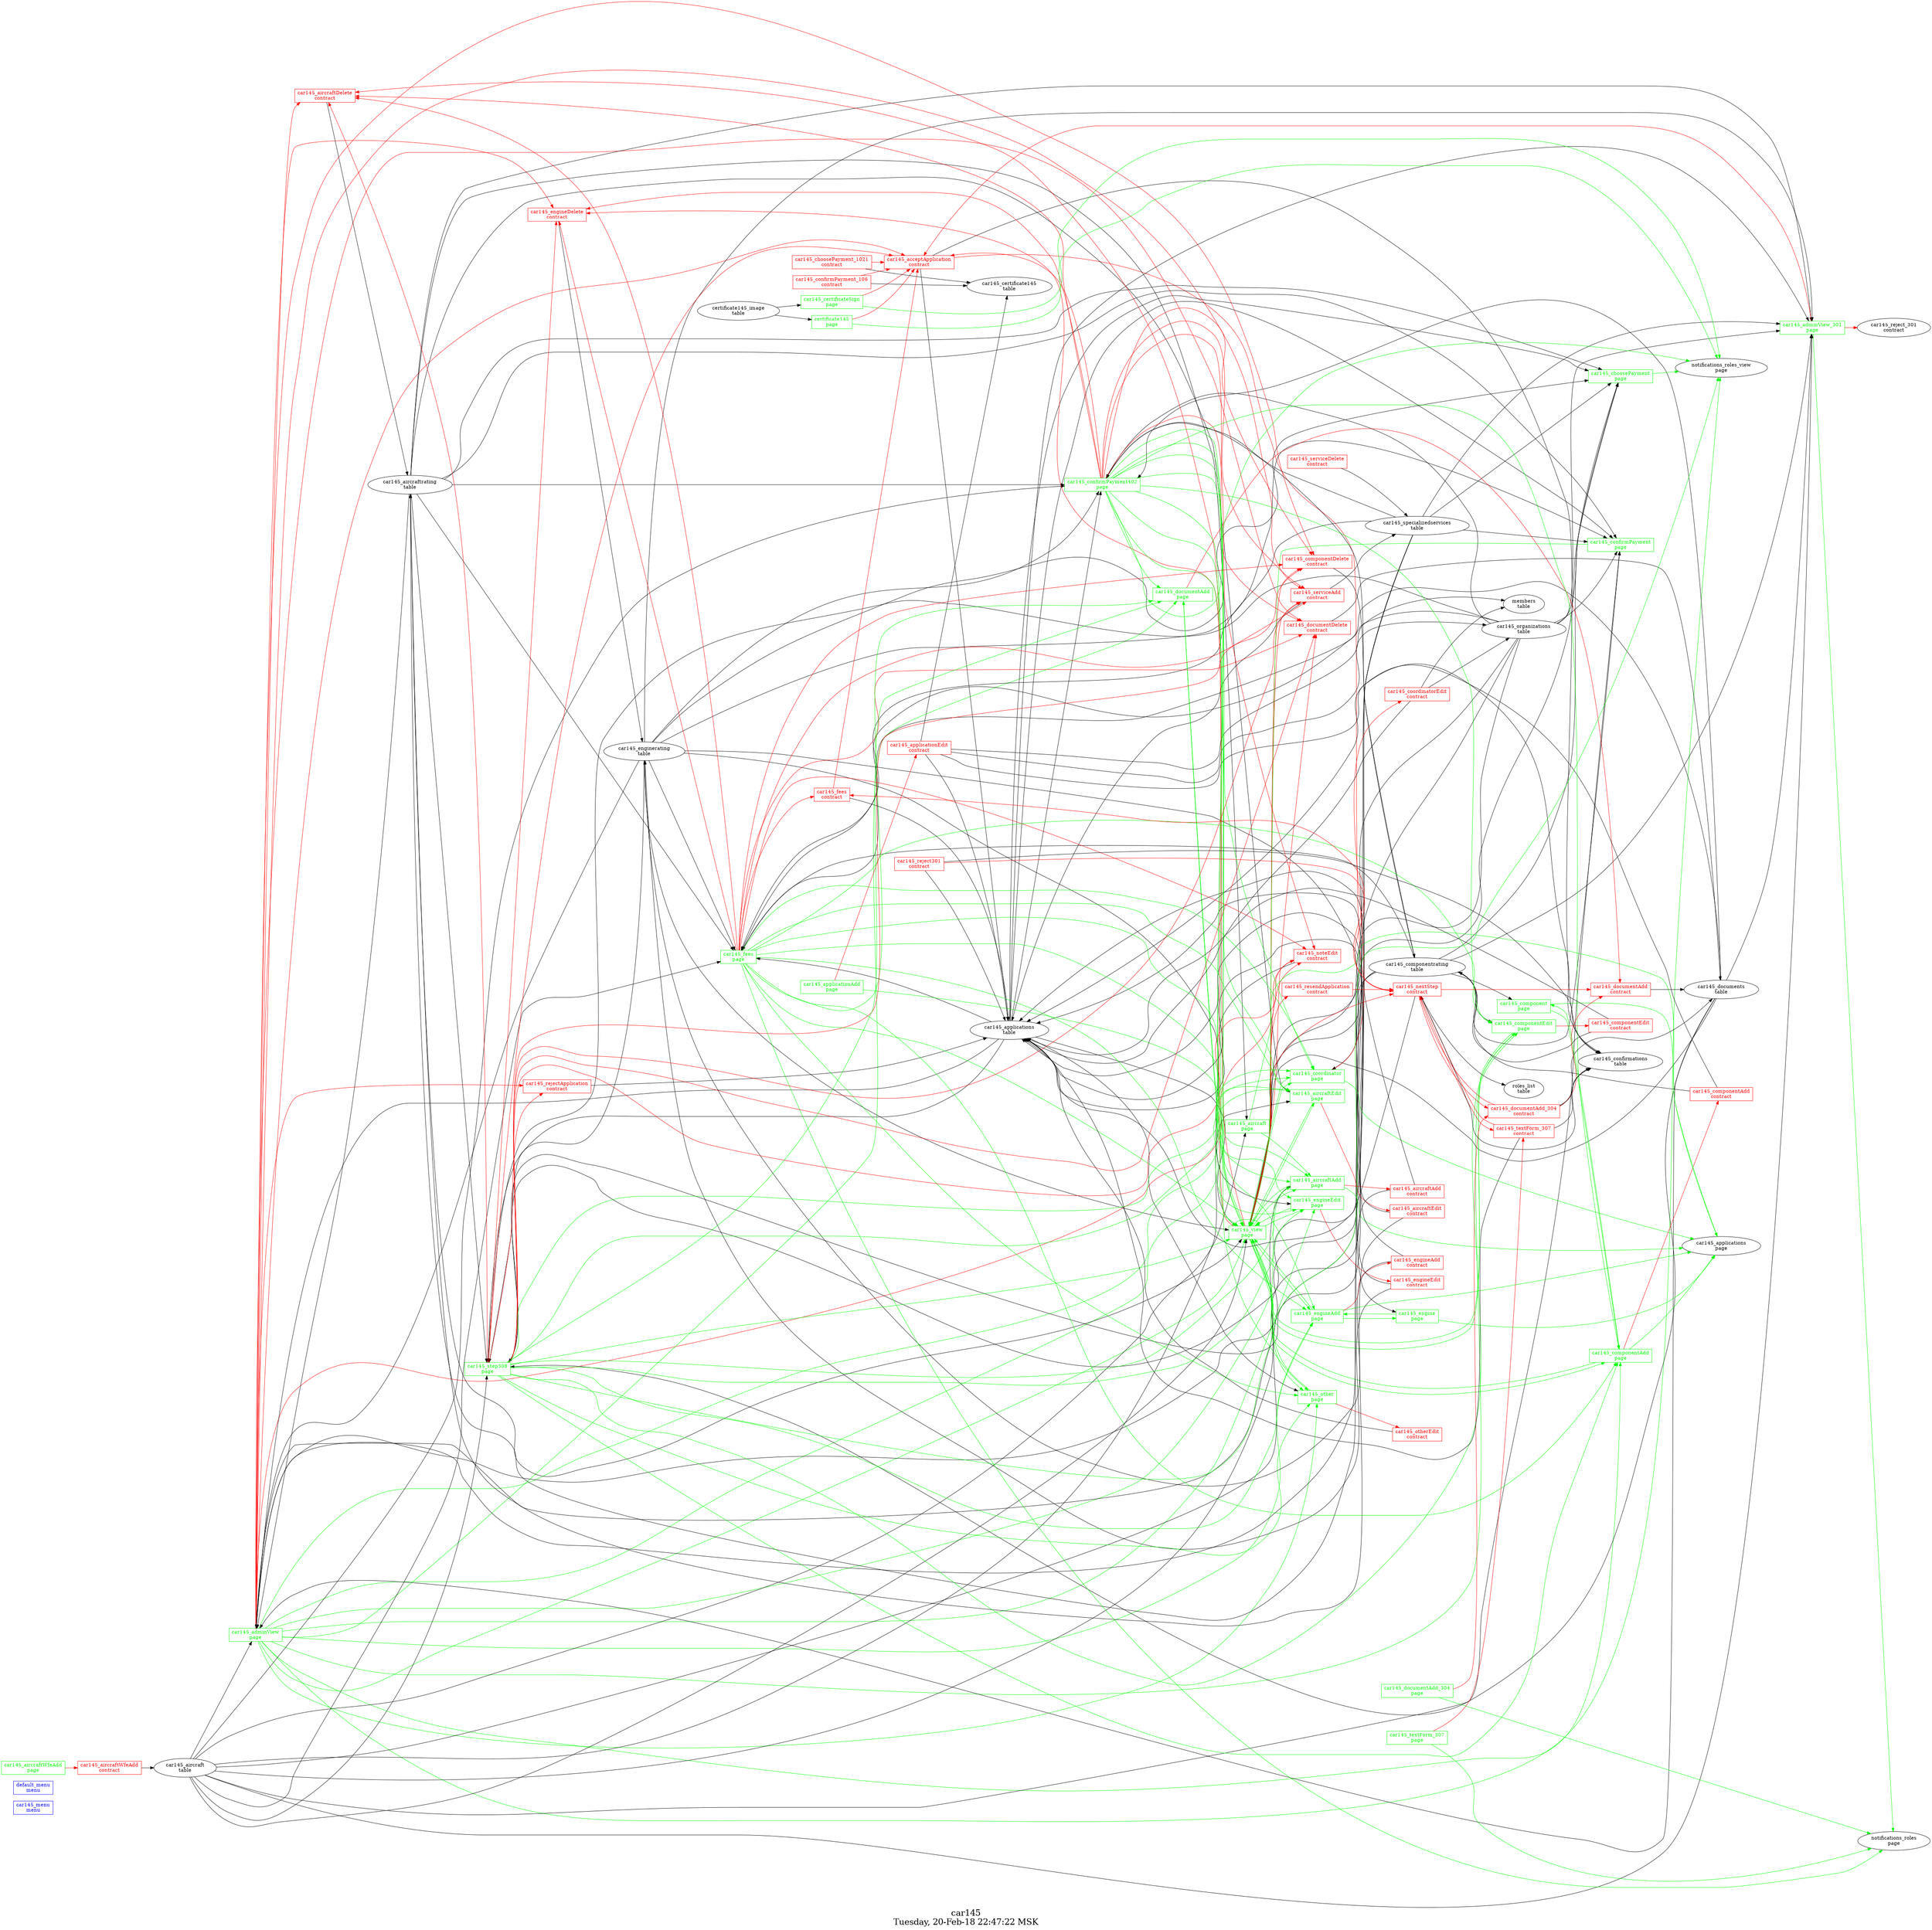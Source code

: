 digraph G {
fontsize="24.0";
label="car145\nTuesday, 20-Feb-18 22:47:22 MSK";
nojustify=true;
ordering=out;
rankdir=LR;
size="30";
"car145_menu\nmenu" [color=blue, fontcolor=blue, group=menus, shape=record];
"default_menu\nmenu" [color=blue, fontcolor=blue, group=menus, shape=record];
"car145_adminView\npage" -> "car145_aircraftDelete\ncontract"  [ color=red ]
"car145_adminView\npage" -> "car145_engineDelete\ncontract"  [ color=red ]
"car145_adminView\npage" -> "car145_componentDelete\ncontract"  [ color=red ]
"car145_adminView\npage" -> "car145_serviceAdd\ncontract"  [ color=red ]
"car145_adminView\npage" -> "car145_documentDelete\ncontract"  [ color=red ]
"car145_adminView\npage" -> "car145_noteEdit\ncontract"  [ color=red ]
"car145_adminView\npage" -> "car145_acceptApplication\ncontract"  [ color=red ]
"car145_adminView\npage" -> "car145_rejectApplication\ncontract"  [ color=red ]
"car145_applications\ntable" -> "car145_adminView\npage"  [ color="" ]
"car145_organizations\ntable" -> "car145_adminView\npage"  [ color="" ]
"car145_aircraftrating\ntable" -> "car145_adminView\npage"  [ color="" ]
"car145_aircraft\ntable" -> "car145_adminView\npage"  [ color="" ]
"car145_enginerating\ntable" -> "car145_adminView\npage"  [ color="" ]
"car145_componentrating\ntable" -> "car145_adminView\npage"  [ color="" ]
"car145_specializedservices\ntable" -> "car145_adminView\npage"  [ color="" ]
"car145_documents\ntable" -> "car145_adminView\npage"  [ color="" ]
"car145_adminView\npage" -> "car145_coordinator\npage"  [ color=green ]
"car145_adminView\npage" -> "car145_aircraftEdit\npage"  [ color=green ]
"car145_adminView\npage" -> "car145_aircraftAdd\npage"  [ color=green ]
"car145_adminView\npage" -> "car145_engineEdit\npage"  [ color=green ]
"car145_adminView\npage" -> "car145_engineAdd\npage"  [ color=green ]
"car145_adminView\npage" -> "car145_componentEdit\npage"  [ color=green ]
"car145_adminView\npage" -> "car145_componentAdd\npage"  [ color=green ]
"car145_adminView\npage" -> "car145_view\npage"  [ color=green ]
"car145_adminView\npage" -> "car145_other\npage"  [ color=green ]
"car145_adminView\npage" -> "car145_documentAdd\npage"  [ color=green ]
"car145_adminView\npage" -> "notifications_roles_view\npage"  [ color=green ]
"car145_adminView\npage" [color=green, fontcolor=green, group=pages, shape=record];
"car145_adminView_301\npage" -> "car145_acceptApplication\ncontract"  [ color=red ]
"car145_adminView_301\npage" -> "car145_reject_301\ncontract"  [ color=red ]
"car145_applications\ntable" -> "car145_adminView_301\npage"  [ color="" ]
"car145_organizations\ntable" -> "car145_adminView_301\npage"  [ color="" ]
"car145_aircraftrating\ntable" -> "car145_adminView_301\npage"  [ color="" ]
"car145_aircraft\ntable" -> "car145_adminView_301\npage"  [ color="" ]
"car145_enginerating\ntable" -> "car145_adminView_301\npage"  [ color="" ]
"car145_componentrating\ntable" -> "car145_adminView_301\npage"  [ color="" ]
"car145_specializedservices\ntable" -> "car145_adminView_301\npage"  [ color="" ]
"car145_documents\ntable" -> "car145_adminView_301\npage"  [ color="" ]
"car145_adminView_301\npage" -> "notifications_roles\npage"  [ color=green ]
"car145_adminView_301\npage" [color=green, fontcolor=green, group=pages, shape=record];
"car145_aircraftrating\ntable" -> "car145_aircraft\npage"  [ color="" ]
"car145_aircraft\ntable" -> "car145_aircraft\npage"  [ color="" ]
"car145_aircraft\npage" -> "car145_applications\npage"  [ color=green ]
"car145_aircraft\npage" -> "car145_aircraftAdd\npage"  [ color=green ]
"car145_aircraft\npage" [color=green, fontcolor=green, group=pages, shape=record];
"car145_aircraftAdd\npage" -> "car145_aircraftAdd\ncontract"  [ color=red ]
"car145_aircraft\ntable" -> "car145_aircraftAdd\npage"  [ color="" ]
"car145_aircraftAdd\npage" -> "car145_applications\npage"  [ color=green ]
"car145_aircraftAdd\npage" -> "car145_view\npage"  [ color=green ]
"car145_aircraftAdd\npage" [color=green, fontcolor=green, group=pages, shape=record];
"car145_aircraftEdit\npage" -> "car145_aircraftEdit\ncontract"  [ color=red ]
"car145_aircraftrating\ntable" -> "car145_aircraftEdit\npage"  [ color="" ]
"car145_aircraft\ntable" -> "car145_aircraftEdit\npage"  [ color="" ]
"car145_aircraftEdit\npage" -> "car145_view\npage"  [ color=green ]
"car145_aircraftEdit\npage" [color=green, fontcolor=green, group=pages, shape=record];
"car145_aircraftWfeAdd\npage" -> "car145_aircraftWfeAdd\ncontract"  [ color=red ]
"car145_aircraftWfeAdd\npage" [color=green, fontcolor=green, group=pages, shape=record];
"car145_applicationAdd\npage" -> "car145_applicationEdit\ncontract"  [ color=red ]
"car145_applicationAdd\npage" -> "car145_view\npage"  [ color=green ]
"car145_applicationAdd\npage" [color=green, fontcolor=green, group=pages, shape=record];
"car145_certificateSign\npage" -> "car145_acceptApplication\ncontract"  [ color=red ]
"certificate145_image\ntable" -> "car145_certificateSign\npage"  [ color="" ]
"car145_certificateSign\npage" -> "notifications_roles_view\npage"  [ color=green ]
"car145_certificateSign\npage" [color=green, fontcolor=green, group=pages, shape=record];
"car145_applications\ntable" -> "car145_choosePayment\npage"  [ color="" ]
"car145_organizations\ntable" -> "car145_choosePayment\npage"  [ color="" ]
"car145_aircraftrating\ntable" -> "car145_choosePayment\npage"  [ color="" ]
"car145_aircraft\ntable" -> "car145_choosePayment\npage"  [ color="" ]
"car145_enginerating\ntable" -> "car145_choosePayment\npage"  [ color="" ]
"car145_componentrating\ntable" -> "car145_choosePayment\npage"  [ color="" ]
"car145_specializedservices\ntable" -> "car145_choosePayment\npage"  [ color="" ]
"car145_choosePayment\npage" -> "notifications_roles_view\npage"  [ color=green ]
"car145_choosePayment\npage" [color=green, fontcolor=green, group=pages, shape=record];
"car145_componentrating\ntable" -> "car145_component\npage"  [ color="" ]
"car145_component\npage" -> "car145_applications\npage"  [ color=green ]
"car145_component\npage" -> "car145_componentAdd\npage"  [ color=green ]
"car145_component\npage" [color=green, fontcolor=green, group=pages, shape=record];
"car145_componentAdd\npage" -> "car145_componentAdd\ncontract"  [ color=red ]
"car145_componentAdd\npage" -> "car145_applications\npage"  [ color=green ]
"car145_componentAdd\npage" -> "car145_component\npage"  [ color=green ]
"car145_componentAdd\npage" -> "car145_view\npage"  [ color=green ]
"car145_componentAdd\npage" [color=green, fontcolor=green, group=pages, shape=record];
"car145_componentEdit\npage" -> "car145_componentEdit\ncontract"  [ color=red ]
"car145_componentrating\ntable" -> "car145_componentEdit\npage"  [ color="" ]
"car145_componentEdit\npage" -> "car145_view\npage"  [ color=green ]
"car145_componentEdit\npage" [color=green, fontcolor=green, group=pages, shape=record];
"car145_applications\ntable" -> "car145_confirmPayment\npage"  [ color="" ]
"car145_organizations\ntable" -> "car145_confirmPayment\npage"  [ color="" ]
"car145_aircraftrating\ntable" -> "car145_confirmPayment\npage"  [ color="" ]
"car145_aircraft\ntable" -> "car145_confirmPayment\npage"  [ color="" ]
"car145_enginerating\ntable" -> "car145_confirmPayment\npage"  [ color="" ]
"car145_componentrating\ntable" -> "car145_confirmPayment\npage"  [ color="" ]
"car145_specializedservices\ntable" -> "car145_confirmPayment\npage"  [ color="" ]
"car145_confirmPayment\npage" -> "car145_view\npage"  [ color=green ]
"car145_confirmPayment\npage" [color=green, fontcolor=green, group=pages, shape=record];
"car145_confirmPayment402\npage" -> "car145_aircraftDelete\ncontract"  [ color=red ]
"car145_confirmPayment402\npage" -> "car145_engineDelete\ncontract"  [ color=red ]
"car145_confirmPayment402\npage" -> "car145_componentDelete\ncontract"  [ color=red ]
"car145_confirmPayment402\npage" -> "car145_serviceAdd\ncontract"  [ color=red ]
"car145_confirmPayment402\npage" -> "car145_documentDelete\ncontract"  [ color=red ]
"car145_confirmPayment402\npage" -> "car145_noteEdit\ncontract"  [ color=red ]
"car145_confirmPayment402\npage" -> "car145_acceptApplication\ncontract"  [ color=red ]
"car145_applications\ntable" -> "car145_confirmPayment402\npage"  [ color="" ]
"car145_organizations\ntable" -> "car145_confirmPayment402\npage"  [ color="" ]
"car145_aircraftrating\ntable" -> "car145_confirmPayment402\npage"  [ color="" ]
"car145_aircraft\ntable" -> "car145_confirmPayment402\npage"  [ color="" ]
"car145_enginerating\ntable" -> "car145_confirmPayment402\npage"  [ color="" ]
"car145_componentrating\ntable" -> "car145_confirmPayment402\npage"  [ color="" ]
"car145_specializedservices\ntable" -> "car145_confirmPayment402\npage"  [ color="" ]
"car145_documents\ntable" -> "car145_confirmPayment402\npage"  [ color="" ]
"car145_confirmPayment402\npage" -> "car145_coordinator\npage"  [ color=green ]
"car145_confirmPayment402\npage" -> "car145_aircraftEdit\npage"  [ color=green ]
"car145_confirmPayment402\npage" -> "car145_aircraftAdd\npage"  [ color=green ]
"car145_confirmPayment402\npage" -> "car145_engineEdit\npage"  [ color=green ]
"car145_confirmPayment402\npage" -> "car145_engineAdd\npage"  [ color=green ]
"car145_confirmPayment402\npage" -> "car145_componentEdit\npage"  [ color=green ]
"car145_confirmPayment402\npage" -> "car145_componentAdd\npage"  [ color=green ]
"car145_confirmPayment402\npage" -> "car145_view\npage"  [ color=green ]
"car145_confirmPayment402\npage" -> "car145_other\npage"  [ color=green ]
"car145_confirmPayment402\npage" -> "car145_documentAdd\npage"  [ color=green ]
"car145_confirmPayment402\npage" -> "notifications_roles_view\npage"  [ color=green ]
"car145_confirmPayment402\npage" [color=green, fontcolor=green, group=pages, shape=record];
"car145_coordinator\npage" -> "car145_coordinatorEdit\ncontract"  [ color=red ]
"car145_organizations\ntable" -> "car145_coordinator\npage"  [ color="" ]
"car145_coordinator\npage" -> "car145_applications\npage"  [ color=green ]
"car145_coordinator\npage" -> "car145_view\npage"  [ color=green ]
"car145_coordinator\npage" [color=green, fontcolor=green, group=pages, shape=record];
"car145_documentAdd\npage" -> "car145_documentAdd\ncontract"  [ color=red ]
"car145_documentAdd\npage" -> "car145_view\npage"  [ color=green ]
"car145_documentAdd\npage" [color=green, fontcolor=green, group=pages, shape=record];
"car145_documentAdd_304\npage" -> "car145_documentAdd_304\ncontract"  [ color=red ]
"car145_documentAdd_304\npage" -> "notifications_roles\npage"  [ color=green ]
"car145_documentAdd_304\npage" [color=green, fontcolor=green, group=pages, shape=record];
"car145_enginerating\ntable" -> "car145_engine\npage"  [ color="" ]
"car145_engine\npage" -> "car145_applications\npage"  [ color=green ]
"car145_engine\npage" -> "car145_engineAdd\npage"  [ color=green ]
"car145_engine\npage" [color=green, fontcolor=green, group=pages, shape=record];
"car145_engineAdd\npage" -> "car145_engineAdd\ncontract"  [ color=red ]
"car145_engineAdd\npage" -> "car145_applications\npage"  [ color=green ]
"car145_engineAdd\npage" -> "car145_engine\npage"  [ color=green ]
"car145_engineAdd\npage" -> "car145_view\npage"  [ color=green ]
"car145_engineAdd\npage" [color=green, fontcolor=green, group=pages, shape=record];
"car145_engineEdit\npage" -> "car145_engineEdit\ncontract"  [ color=red ]
"car145_enginerating\ntable" -> "car145_engineEdit\npage"  [ color="" ]
"car145_engineEdit\npage" -> "car145_view\npage"  [ color=green ]
"car145_engineEdit\npage" [color=green, fontcolor=green, group=pages, shape=record];
"car145_fees\npage" -> "car145_aircraftDelete\ncontract"  [ color=red ]
"car145_fees\npage" -> "car145_engineDelete\ncontract"  [ color=red ]
"car145_fees\npage" -> "car145_componentDelete\ncontract"  [ color=red ]
"car145_fees\npage" -> "car145_serviceAdd\ncontract"  [ color=red ]
"car145_fees\npage" -> "car145_documentDelete\ncontract"  [ color=red ]
"car145_fees\npage" -> "car145_noteEdit\ncontract"  [ color=red ]
"car145_fees\npage" -> "car145_fees\ncontract"  [ color=red ]
"car145_applications\ntable" -> "car145_fees\npage"  [ color="" ]
"car145_organizations\ntable" -> "car145_fees\npage"  [ color="" ]
"car145_aircraftrating\ntable" -> "car145_fees\npage"  [ color="" ]
"car145_aircraft\ntable" -> "car145_fees\npage"  [ color="" ]
"car145_enginerating\ntable" -> "car145_fees\npage"  [ color="" ]
"car145_componentrating\ntable" -> "car145_fees\npage"  [ color="" ]
"car145_specializedservices\ntable" -> "car145_fees\npage"  [ color="" ]
"car145_documents\ntable" -> "car145_fees\npage"  [ color="" ]
"car145_fees\npage" -> "car145_coordinator\npage"  [ color=green ]
"car145_fees\npage" -> "car145_aircraftEdit\npage"  [ color=green ]
"car145_fees\npage" -> "car145_aircraftAdd\npage"  [ color=green ]
"car145_fees\npage" -> "car145_engineEdit\npage"  [ color=green ]
"car145_fees\npage" -> "car145_engineAdd\npage"  [ color=green ]
"car145_fees\npage" -> "car145_componentEdit\npage"  [ color=green ]
"car145_fees\npage" -> "car145_componentAdd\npage"  [ color=green ]
"car145_fees\npage" -> "car145_view\npage"  [ color=green ]
"car145_fees\npage" -> "car145_other\npage"  [ color=green ]
"car145_fees\npage" -> "car145_documentAdd\npage"  [ color=green ]
"car145_fees\npage" -> "notifications_roles\npage"  [ color=green ]
"car145_fees\npage" [color=green, fontcolor=green, group=pages, shape=record];
"car145_other\npage" -> "car145_otherEdit\ncontract"  [ color=red ]
"car145_applications\ntable" -> "car145_other\npage"  [ color="" ]
"car145_other\npage" -> "car145_view\npage"  [ color=green ]
"car145_other\npage" [color=green, fontcolor=green, group=pages, shape=record];
"car145_step308\npage" -> "car145_aircraftDelete\ncontract"  [ color=red ]
"car145_step308\npage" -> "car145_engineDelete\ncontract"  [ color=red ]
"car145_step308\npage" -> "car145_componentDelete\ncontract"  [ color=red ]
"car145_step308\npage" -> "car145_serviceAdd\ncontract"  [ color=red ]
"car145_step308\npage" -> "car145_documentDelete\ncontract"  [ color=red ]
"car145_step308\npage" -> "car145_noteEdit\ncontract"  [ color=red ]
"car145_step308\npage" -> "car145_acceptApplication\ncontract"  [ color=red ]
"car145_step308\npage" -> "car145_rejectApplication\ncontract"  [ color=red ]
"car145_applications\ntable" -> "car145_step308\npage"  [ color="" ]
"car145_organizations\ntable" -> "car145_step308\npage"  [ color="" ]
"car145_aircraftrating\ntable" -> "car145_step308\npage"  [ color="" ]
"car145_aircraft\ntable" -> "car145_step308\npage"  [ color="" ]
"car145_enginerating\ntable" -> "car145_step308\npage"  [ color="" ]
"car145_componentrating\ntable" -> "car145_step308\npage"  [ color="" ]
"car145_specializedservices\ntable" -> "car145_step308\npage"  [ color="" ]
"car145_documents\ntable" -> "car145_step308\npage"  [ color="" ]
"car145_step308\npage" -> "car145_coordinator\npage"  [ color=green ]
"car145_step308\npage" -> "car145_aircraftEdit\npage"  [ color=green ]
"car145_step308\npage" -> "car145_aircraftAdd\npage"  [ color=green ]
"car145_step308\npage" -> "car145_engineEdit\npage"  [ color=green ]
"car145_step308\npage" -> "car145_engineAdd\npage"  [ color=green ]
"car145_step308\npage" -> "car145_componentEdit\npage"  [ color=green ]
"car145_step308\npage" -> "car145_componentAdd\npage"  [ color=green ]
"car145_step308\npage" -> "car145_view\npage"  [ color=green ]
"car145_step308\npage" -> "car145_other\npage"  [ color=green ]
"car145_step308\npage" -> "car145_documentAdd\npage"  [ color=green ]
"car145_step308\npage" -> "notifications_roles_view\npage"  [ color=green ]
"car145_step308\npage" [color=green, fontcolor=green, group=pages, shape=record];
"car145_textForm_307\npage" -> "car145_textForm_307\ncontract"  [ color=red ]
"car145_textForm_307\npage" -> "notifications_roles\npage"  [ color=green ]
"car145_textForm_307\npage" [color=green, fontcolor=green, group=pages, shape=record];
"car145_view\npage" -> "car145_aircraftDelete\ncontract"  [ color=red ]
"car145_view\npage" -> "car145_engineDelete\ncontract"  [ color=red ]
"car145_view\npage" -> "car145_componentDelete\ncontract"  [ color=red ]
"car145_view\npage" -> "car145_serviceAdd\ncontract"  [ color=red ]
"car145_view\npage" -> "car145_documentDelete\ncontract"  [ color=red ]
"car145_view\npage" -> "car145_noteEdit\ncontract"  [ color=red ]
"car145_view\npage" -> "car145_resendApplication\ncontract"  [ color=red ]
"car145_view\npage" -> "car145_nextStep\ncontract"  [ color=red ]
"car145_applications\ntable" -> "car145_view\npage"  [ color="" ]
"car145_organizations\ntable" -> "car145_view\npage"  [ color="" ]
"car145_aircraftrating\ntable" -> "car145_view\npage"  [ color="" ]
"car145_aircraft\ntable" -> "car145_view\npage"  [ color="" ]
"car145_enginerating\ntable" -> "car145_view\npage"  [ color="" ]
"car145_componentrating\ntable" -> "car145_view\npage"  [ color="" ]
"car145_specializedservices\ntable" -> "car145_view\npage"  [ color="" ]
"car145_documents\ntable" -> "car145_view\npage"  [ color="" ]
"car145_view\npage" -> "car145_coordinator\npage"  [ color=green ]
"car145_view\npage" -> "car145_aircraftEdit\npage"  [ color=green ]
"car145_view\npage" -> "car145_aircraftAdd\npage"  [ color=green ]
"car145_view\npage" -> "car145_engineEdit\npage"  [ color=green ]
"car145_view\npage" -> "car145_engineAdd\npage"  [ color=green ]
"car145_view\npage" -> "car145_componentEdit\npage"  [ color=green ]
"car145_view\npage" -> "car145_componentAdd\npage"  [ color=green ]
"car145_view\npage" -> "car145_view\npage"  [ color=green ]
"car145_view\npage" -> "car145_other\npage"  [ color=green ]
"car145_view\npage" -> "car145_documentAdd\npage"  [ color=green ]
"car145_view\npage" [color=green, fontcolor=green, group=pages, shape=record];
"certificate145\npage" -> "car145_acceptApplication\ncontract"  [ color=red ]
"certificate145_image\ntable" -> "certificate145\npage"  [ color="" ]
"certificate145\npage" -> "notifications_roles_view\npage"  [ color=green ]
"certificate145\npage" [color=green, fontcolor=green, group=pages, shape=record];
"car145_acceptApplication\ncontract" -> "car145_nextStep\ncontract"  [ color=red ]
"car145_acceptApplication\ncontract" -> "car145_confirmations\ntable"  [ color="" ]
"car145_acceptApplication\ncontract" -> "car145_applications\ntable"  [ color="" ]
"car145_acceptApplication\ncontract" [color=red, fontcolor=red, group=contracts, shape=record];
"car145_aircraftAdd\ncontract" -> "car145_aircraftrating\ntable"  [ color="" ]
"car145_aircraftAdd\ncontract" -> "car145_applications\ntable"  [ color="" ]
"car145_aircraftAdd\ncontract" [color=red, fontcolor=red, group=contracts, shape=record];
"car145_aircraftDelete\ncontract" -> "car145_aircraftrating\ntable"  [ color="" ]
"car145_aircraftDelete\ncontract" [color=red, fontcolor=red, group=contracts, shape=record];
"car145_aircraftEdit\ncontract" -> "car145_aircraftrating\ntable"  [ color="" ]
"car145_aircraftEdit\ncontract" -> "car145_applications\ntable"  [ color="" ]
"car145_aircraftEdit\ncontract" [color=red, fontcolor=red, group=contracts, shape=record];
"car145_aircraftWfeAdd\ncontract" -> "car145_aircraft\ntable"  [ color="" ]
"car145_aircraftWfeAdd\ncontract" [color=red, fontcolor=red, group=contracts, shape=record];
"car145_applicationEdit\ncontract" -> "members\ntable"  [ color="" ]
"car145_applicationEdit\ncontract" -> "car145_organizations\ntable"  [ color="" ]
"car145_applicationEdit\ncontract" -> "car145_applications\ntable"  [ color="" ]
"car145_applicationEdit\ncontract" -> "car145_certificate145\ntable"  [ color="" ]
"car145_applicationEdit\ncontract" -> "car145_confirmations\ntable"  [ color="" ]
"car145_applicationEdit\ncontract" [color=red, fontcolor=red, group=contracts, shape=record];
"car145_choosePayment_1021\ncontract" -> "car145_acceptApplication\ncontract"  [ color=red ]
"car145_choosePayment_1021\ncontract" -> "car145_certificate145\ntable"  [ color="" ]
"car145_choosePayment_1021\ncontract" [color=red, fontcolor=red, group=contracts, shape=record];
"car145_componentAdd\ncontract" -> "car145_componentrating\ntable"  [ color="" ]
"car145_componentAdd\ncontract" -> "car145_applications\ntable"  [ color="" ]
"car145_componentAdd\ncontract" [color=red, fontcolor=red, group=contracts, shape=record];
"car145_componentDelete\ncontract" -> "car145_componentrating\ntable"  [ color="" ]
"car145_componentDelete\ncontract" [color=red, fontcolor=red, group=contracts, shape=record];
"car145_componentEdit\ncontract" -> "car145_componentrating\ntable"  [ color="" ]
"car145_componentEdit\ncontract" -> "car145_applications\ntable"  [ color="" ]
"car145_componentEdit\ncontract" [color=red, fontcolor=red, group=contracts, shape=record];
"car145_confirmPayment_106\ncontract" -> "car145_acceptApplication\ncontract"  [ color=red ]
"car145_confirmPayment_106\ncontract" -> "car145_certificate145\ntable"  [ color="" ]
"car145_confirmPayment_106\ncontract" [color=red, fontcolor=red, group=contracts, shape=record];
"car145_coordinatorEdit\ncontract" -> "members\ntable"  [ color="" ]
"car145_coordinatorEdit\ncontract" -> "car145_organizations\ntable"  [ color="" ]
"car145_coordinatorEdit\ncontract" -> "car145_applications\ntable"  [ color="" ]
"car145_coordinatorEdit\ncontract" [color=red, fontcolor=red, group=contracts, shape=record];
"car145_documentAdd\ncontract" -> "car145_documents\ntable"  [ color="" ]
"car145_documentAdd\ncontract" [color=red, fontcolor=red, group=contracts, shape=record];
"car145_documentAdd_304\ncontract" -> "car145_documentAdd\ncontract"  [ color=red ]
"car145_documentAdd_304\ncontract" -> "car145_nextStep\ncontract"  [ color=red ]
"car145_documentAdd_304\ncontract" -> "car145_documents\ntable"  [ color="" ]
"car145_documentAdd_304\ncontract" -> "car145_confirmations\ntable"  [ color="" ]
"car145_documentAdd_304\ncontract" [color=red, fontcolor=red, group=contracts, shape=record];
"car145_documentDelete\ncontract" -> "car145_documents\ntable"  [ color="" ]
"car145_documentDelete\ncontract" [color=red, fontcolor=red, group=contracts, shape=record];
"car145_engineAdd\ncontract" -> "car145_enginerating\ntable"  [ color="" ]
"car145_engineAdd\ncontract" -> "car145_applications\ntable"  [ color="" ]
"car145_engineAdd\ncontract" [color=red, fontcolor=red, group=contracts, shape=record];
"car145_engineDelete\ncontract" -> "car145_enginerating\ntable"  [ color="" ]
"car145_engineDelete\ncontract" [color=red, fontcolor=red, group=contracts, shape=record];
"car145_engineEdit\ncontract" -> "car145_enginerating\ntable"  [ color="" ]
"car145_engineEdit\ncontract" -> "car145_applications\ntable"  [ color="" ]
"car145_engineEdit\ncontract" [color=red, fontcolor=red, group=contracts, shape=record];
"car145_fees\ncontract" -> "car145_acceptApplication\ncontract"  [ color=red ]
"car145_fees\ncontract" -> "car145_applications\ntable"  [ color="" ]
"car145_fees\ncontract" [color=red, fontcolor=red, group=contracts, shape=record];
"car145_nextStep\ncontract" -> "car145_documentAdd\ncontract"  [ color=red ]
"car145_nextStep\ncontract" -> "car145_documentAdd_304\ncontract"  [ color=red ]
"car145_nextStep\ncontract" -> "car145_fees\ncontract"  [ color=red ]
"car145_nextStep\ncontract" -> "car145_textForm_307\ncontract"  [ color=red ]
"car145_nextStep\ncontract" -> "car145_confirmations\ntable"  [ color="" ]
"car145_nextStep\ncontract" -> "roles_list\ntable"  [ color="" ]
"car145_nextStep\ncontract" -> "car145_applications\ntable"  [ color="" ]
"car145_nextStep\ncontract" [color=red, fontcolor=red, group=contracts, shape=record];
"car145_noteEdit\ncontract" -> "car145_applications\ntable"  [ color="" ]
"car145_noteEdit\ncontract" [color=red, fontcolor=red, group=contracts, shape=record];
"car145_otherEdit\ncontract" -> "car145_applications\ntable"  [ color="" ]
"car145_otherEdit\ncontract" [color=red, fontcolor=red, group=contracts, shape=record];
"car145_reject301\ncontract" -> "car145_nextStep\ncontract"  [ color=red ]
"car145_reject301\ncontract" -> "car145_confirmations\ntable"  [ color="" ]
"car145_reject301\ncontract" -> "car145_applications\ntable"  [ color="" ]
"car145_reject301\ncontract" [color=red, fontcolor=red, group=contracts, shape=record];
"car145_rejectApplication\ncontract" -> "car145_applications\ntable"  [ color="" ]
"car145_rejectApplication\ncontract" [color=red, fontcolor=red, group=contracts, shape=record];
"car145_resendApplication\ncontract" -> "car145_nextStep\ncontract"  [ color=red ]
"car145_resendApplication\ncontract" [color=red, fontcolor=red, group=contracts, shape=record];
"car145_serviceAdd\ncontract" -> "car145_specializedservices\ntable"  [ color="" ]
"car145_serviceAdd\ncontract" -> "car145_applications\ntable"  [ color="" ]
"car145_serviceAdd\ncontract" [color=red, fontcolor=red, group=contracts, shape=record];
"car145_serviceDelete\ncontract" -> "car145_specializedservices\ntable"  [ color="" ]
"car145_serviceDelete\ncontract" [color=red, fontcolor=red, group=contracts, shape=record];
"car145_textForm_307\ncontract" -> "car145_nextStep\ncontract"  [ color=red ]
"car145_textForm_307\ncontract" -> "car145_confirmations\ntable"  [ color="" ]
"car145_textForm_307\ncontract" -> "car145_applications\ntable"  [ color="" ]
"car145_textForm_307\ncontract" [color=red, fontcolor=red, group=contracts, shape=record];
"car145_aircraft\ntable" [color="", fontcolor="", group=tables, shape=""];
"car145_aircraftrating\ntable" [color="", fontcolor="", group=tables, shape=""];
"car145_applications\ntable" [color="", fontcolor="", group=tables, shape=""];
"car145_certificate145\ntable" [color="", fontcolor="", group=tables, shape=""];
"car145_componentrating\ntable" [color="", fontcolor="", group=tables, shape=""];
"car145_confirmations\ntable" [color="", fontcolor="", group=tables, shape=""];
"car145_documents\ntable" [color="", fontcolor="", group=tables, shape=""];
"car145_enginerating\ntable" [color="", fontcolor="", group=tables, shape=""];
"car145_organizations\ntable" [color="", fontcolor="", group=tables, shape=""];
"car145_specializedservices\ntable" [color="", fontcolor="", group=tables, shape=""];
"certificate145_image\ntable" [color="", fontcolor="", group=tables, shape=""];
}
